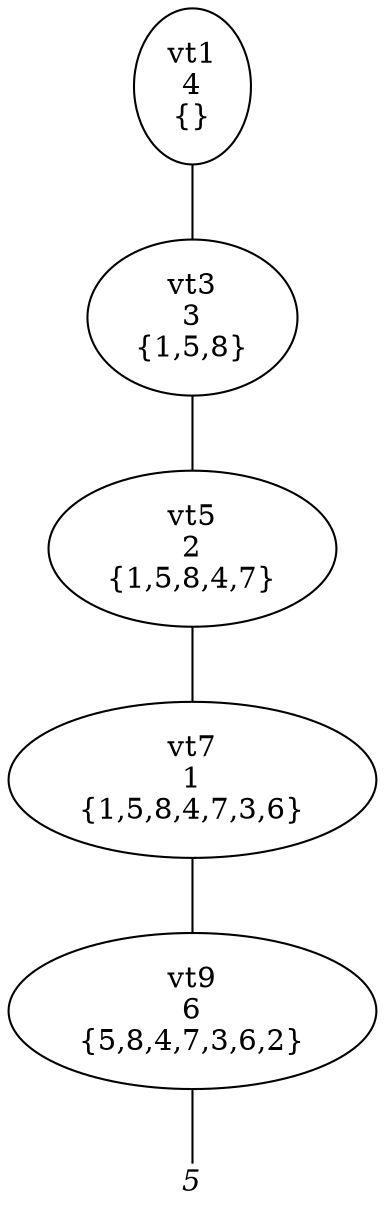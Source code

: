 
digraph vtree {

overlap=false

n1 [label="vt1
4
{}",shape="ellipse"]; 
n3 [label="vt3
3
{1,5,8}",shape="ellipse"]; 
n5 [label="vt5
2
{1,5,8,4,7}",shape="ellipse"]; 
n7 [label="vt7
1
{1,5,8,4,7,3,6}",shape="ellipse"]; 
n9 [label="vt9
6
{5,8,4,7,3,6,2}",shape="ellipse"]; 
n10 [label="5",fontname="Times-Italic",fontsize=14,shape=plaintext,fixedsize=true,width=.25,height=.25]; 
n1->n3 [arrowhead=none];
n3->n5 [arrowhead=none];
n5->n7 [arrowhead=none];
n7->n9 [arrowhead=none];
n9->n10 [arrowhead=none];


}